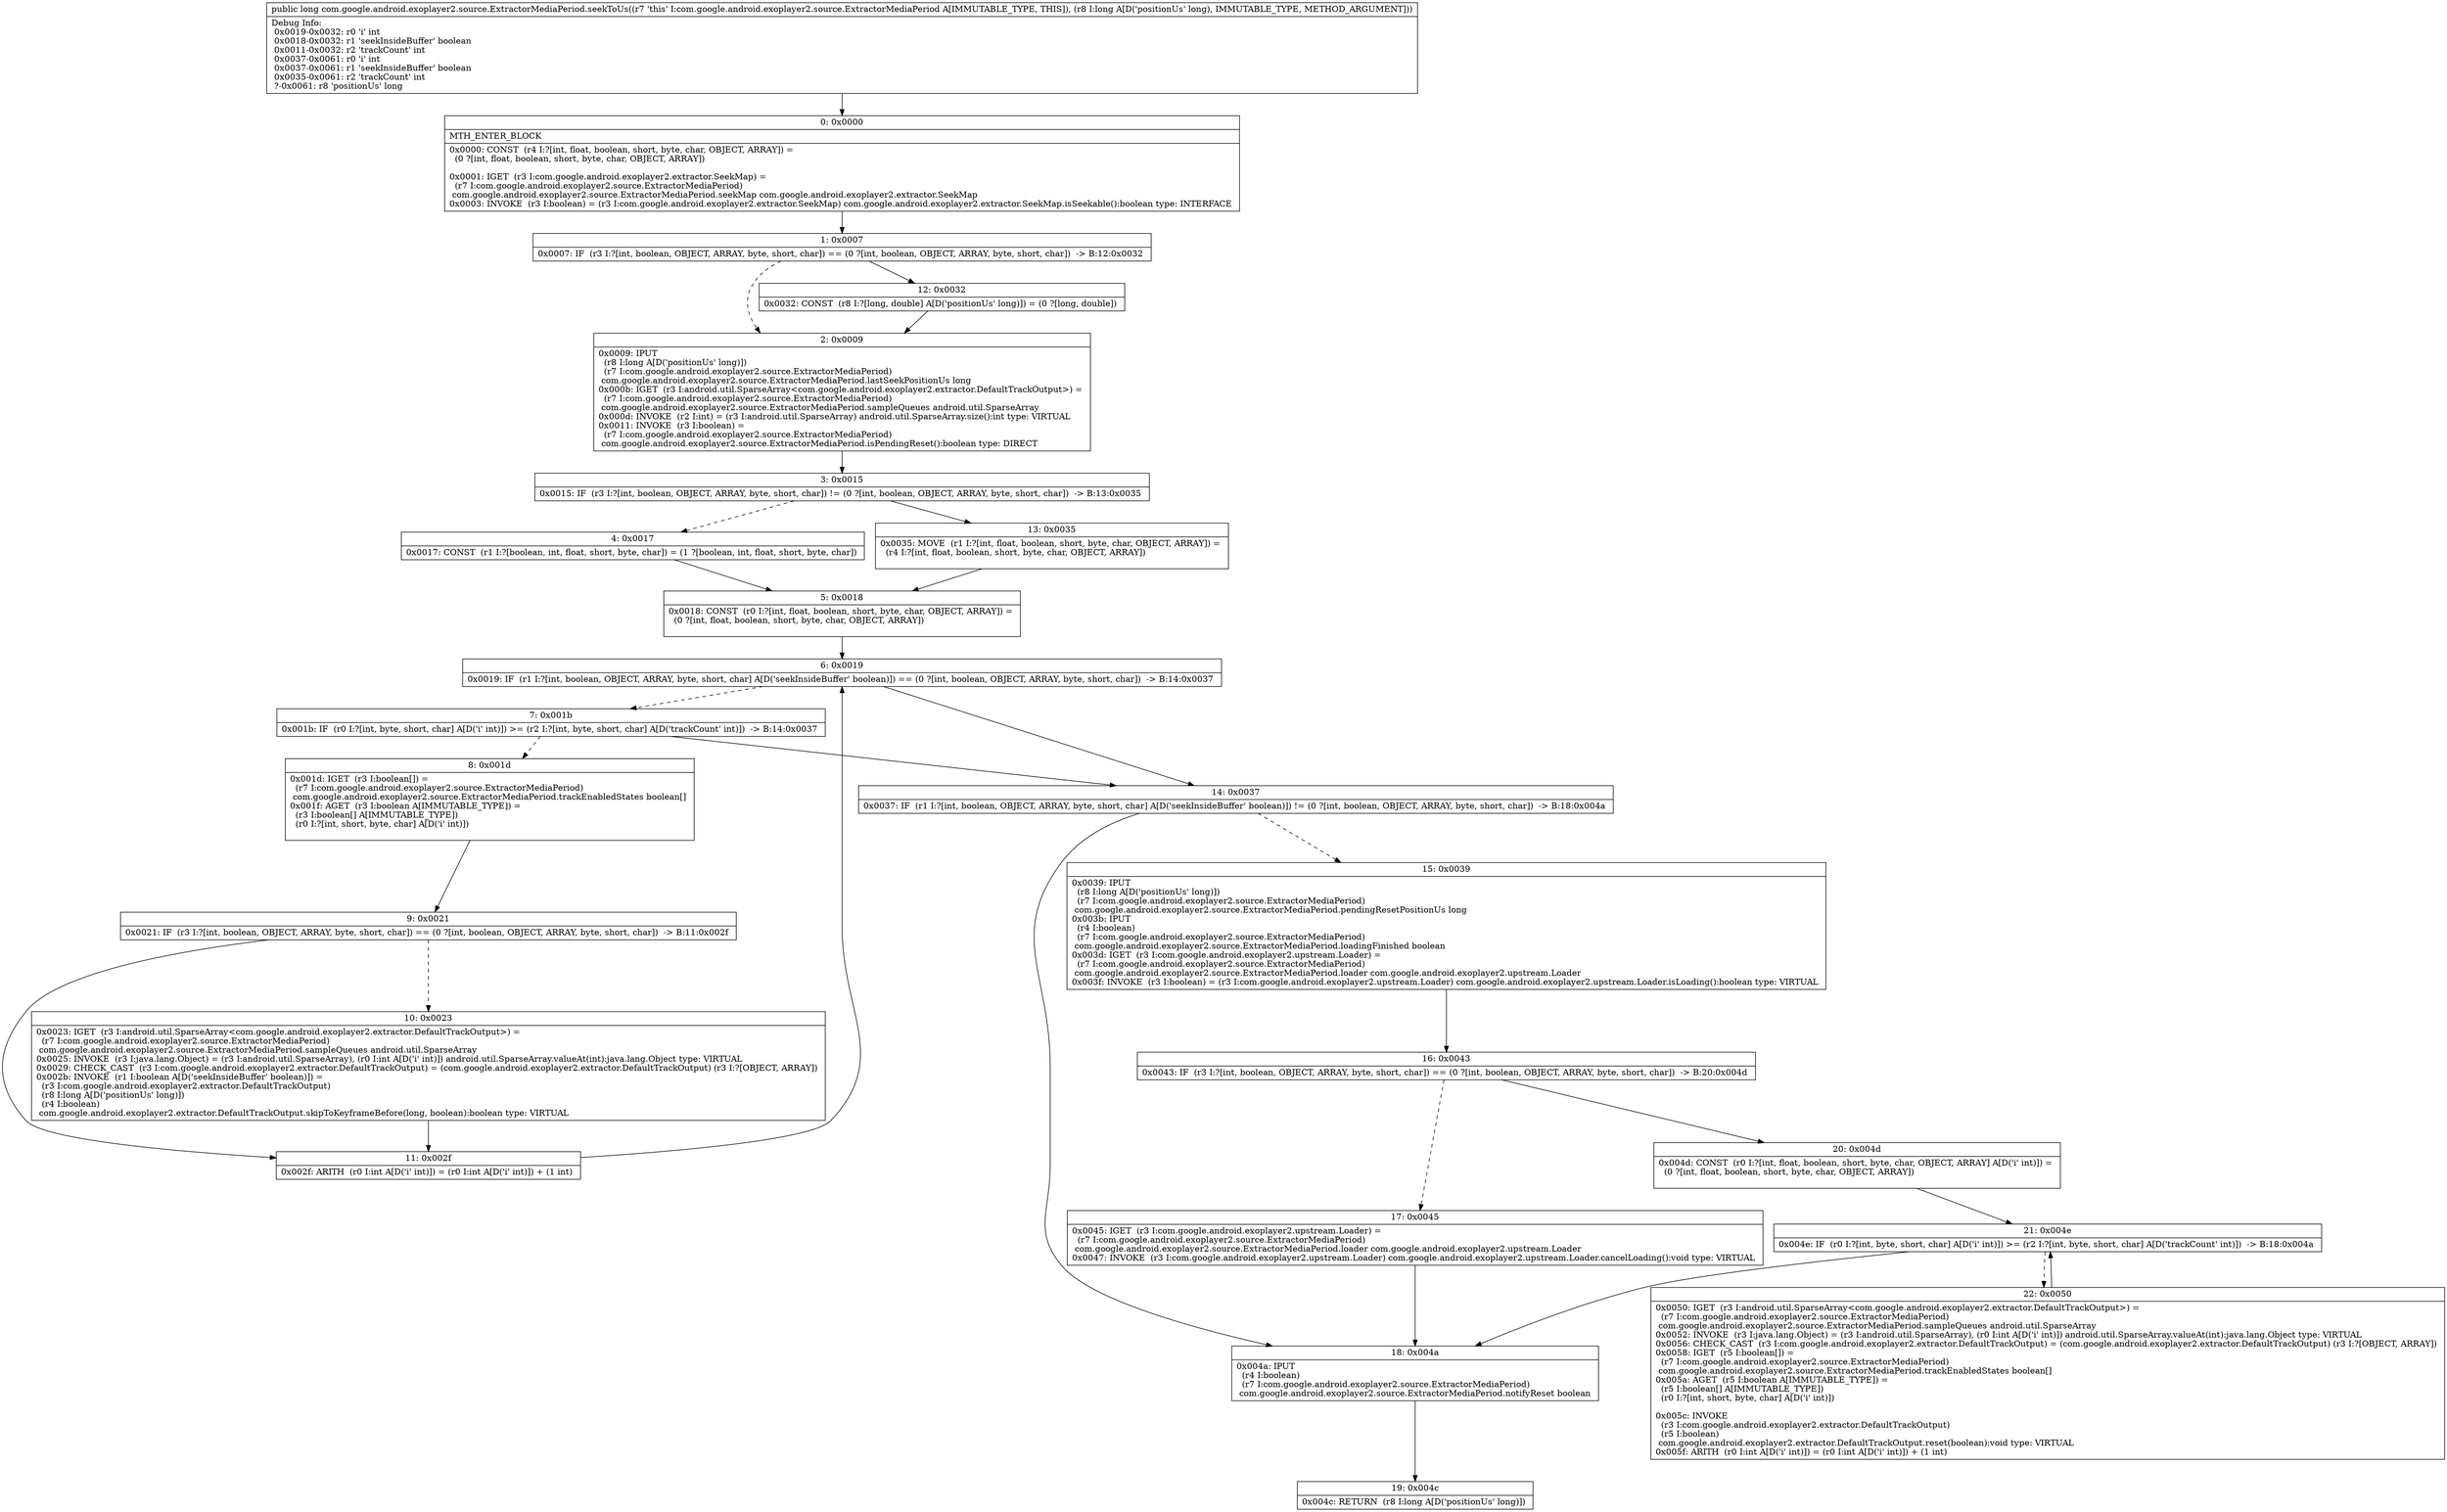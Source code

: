 digraph "CFG forcom.google.android.exoplayer2.source.ExtractorMediaPeriod.seekToUs(J)J" {
Node_0 [shape=record,label="{0\:\ 0x0000|MTH_ENTER_BLOCK\l|0x0000: CONST  (r4 I:?[int, float, boolean, short, byte, char, OBJECT, ARRAY]) = \l  (0 ?[int, float, boolean, short, byte, char, OBJECT, ARRAY])\l \l0x0001: IGET  (r3 I:com.google.android.exoplayer2.extractor.SeekMap) = \l  (r7 I:com.google.android.exoplayer2.source.ExtractorMediaPeriod)\l com.google.android.exoplayer2.source.ExtractorMediaPeriod.seekMap com.google.android.exoplayer2.extractor.SeekMap \l0x0003: INVOKE  (r3 I:boolean) = (r3 I:com.google.android.exoplayer2.extractor.SeekMap) com.google.android.exoplayer2.extractor.SeekMap.isSeekable():boolean type: INTERFACE \l}"];
Node_1 [shape=record,label="{1\:\ 0x0007|0x0007: IF  (r3 I:?[int, boolean, OBJECT, ARRAY, byte, short, char]) == (0 ?[int, boolean, OBJECT, ARRAY, byte, short, char])  \-\> B:12:0x0032 \l}"];
Node_2 [shape=record,label="{2\:\ 0x0009|0x0009: IPUT  \l  (r8 I:long A[D('positionUs' long)])\l  (r7 I:com.google.android.exoplayer2.source.ExtractorMediaPeriod)\l com.google.android.exoplayer2.source.ExtractorMediaPeriod.lastSeekPositionUs long \l0x000b: IGET  (r3 I:android.util.SparseArray\<com.google.android.exoplayer2.extractor.DefaultTrackOutput\>) = \l  (r7 I:com.google.android.exoplayer2.source.ExtractorMediaPeriod)\l com.google.android.exoplayer2.source.ExtractorMediaPeriod.sampleQueues android.util.SparseArray \l0x000d: INVOKE  (r2 I:int) = (r3 I:android.util.SparseArray) android.util.SparseArray.size():int type: VIRTUAL \l0x0011: INVOKE  (r3 I:boolean) = \l  (r7 I:com.google.android.exoplayer2.source.ExtractorMediaPeriod)\l com.google.android.exoplayer2.source.ExtractorMediaPeriod.isPendingReset():boolean type: DIRECT \l}"];
Node_3 [shape=record,label="{3\:\ 0x0015|0x0015: IF  (r3 I:?[int, boolean, OBJECT, ARRAY, byte, short, char]) != (0 ?[int, boolean, OBJECT, ARRAY, byte, short, char])  \-\> B:13:0x0035 \l}"];
Node_4 [shape=record,label="{4\:\ 0x0017|0x0017: CONST  (r1 I:?[boolean, int, float, short, byte, char]) = (1 ?[boolean, int, float, short, byte, char]) \l}"];
Node_5 [shape=record,label="{5\:\ 0x0018|0x0018: CONST  (r0 I:?[int, float, boolean, short, byte, char, OBJECT, ARRAY]) = \l  (0 ?[int, float, boolean, short, byte, char, OBJECT, ARRAY])\l \l}"];
Node_6 [shape=record,label="{6\:\ 0x0019|0x0019: IF  (r1 I:?[int, boolean, OBJECT, ARRAY, byte, short, char] A[D('seekInsideBuffer' boolean)]) == (0 ?[int, boolean, OBJECT, ARRAY, byte, short, char])  \-\> B:14:0x0037 \l}"];
Node_7 [shape=record,label="{7\:\ 0x001b|0x001b: IF  (r0 I:?[int, byte, short, char] A[D('i' int)]) \>= (r2 I:?[int, byte, short, char] A[D('trackCount' int)])  \-\> B:14:0x0037 \l}"];
Node_8 [shape=record,label="{8\:\ 0x001d|0x001d: IGET  (r3 I:boolean[]) = \l  (r7 I:com.google.android.exoplayer2.source.ExtractorMediaPeriod)\l com.google.android.exoplayer2.source.ExtractorMediaPeriod.trackEnabledStates boolean[] \l0x001f: AGET  (r3 I:boolean A[IMMUTABLE_TYPE]) = \l  (r3 I:boolean[] A[IMMUTABLE_TYPE])\l  (r0 I:?[int, short, byte, char] A[D('i' int)])\l \l}"];
Node_9 [shape=record,label="{9\:\ 0x0021|0x0021: IF  (r3 I:?[int, boolean, OBJECT, ARRAY, byte, short, char]) == (0 ?[int, boolean, OBJECT, ARRAY, byte, short, char])  \-\> B:11:0x002f \l}"];
Node_10 [shape=record,label="{10\:\ 0x0023|0x0023: IGET  (r3 I:android.util.SparseArray\<com.google.android.exoplayer2.extractor.DefaultTrackOutput\>) = \l  (r7 I:com.google.android.exoplayer2.source.ExtractorMediaPeriod)\l com.google.android.exoplayer2.source.ExtractorMediaPeriod.sampleQueues android.util.SparseArray \l0x0025: INVOKE  (r3 I:java.lang.Object) = (r3 I:android.util.SparseArray), (r0 I:int A[D('i' int)]) android.util.SparseArray.valueAt(int):java.lang.Object type: VIRTUAL \l0x0029: CHECK_CAST  (r3 I:com.google.android.exoplayer2.extractor.DefaultTrackOutput) = (com.google.android.exoplayer2.extractor.DefaultTrackOutput) (r3 I:?[OBJECT, ARRAY]) \l0x002b: INVOKE  (r1 I:boolean A[D('seekInsideBuffer' boolean)]) = \l  (r3 I:com.google.android.exoplayer2.extractor.DefaultTrackOutput)\l  (r8 I:long A[D('positionUs' long)])\l  (r4 I:boolean)\l com.google.android.exoplayer2.extractor.DefaultTrackOutput.skipToKeyframeBefore(long, boolean):boolean type: VIRTUAL \l}"];
Node_11 [shape=record,label="{11\:\ 0x002f|0x002f: ARITH  (r0 I:int A[D('i' int)]) = (r0 I:int A[D('i' int)]) + (1 int) \l}"];
Node_12 [shape=record,label="{12\:\ 0x0032|0x0032: CONST  (r8 I:?[long, double] A[D('positionUs' long)]) = (0 ?[long, double]) \l}"];
Node_13 [shape=record,label="{13\:\ 0x0035|0x0035: MOVE  (r1 I:?[int, float, boolean, short, byte, char, OBJECT, ARRAY]) = \l  (r4 I:?[int, float, boolean, short, byte, char, OBJECT, ARRAY])\l \l}"];
Node_14 [shape=record,label="{14\:\ 0x0037|0x0037: IF  (r1 I:?[int, boolean, OBJECT, ARRAY, byte, short, char] A[D('seekInsideBuffer' boolean)]) != (0 ?[int, boolean, OBJECT, ARRAY, byte, short, char])  \-\> B:18:0x004a \l}"];
Node_15 [shape=record,label="{15\:\ 0x0039|0x0039: IPUT  \l  (r8 I:long A[D('positionUs' long)])\l  (r7 I:com.google.android.exoplayer2.source.ExtractorMediaPeriod)\l com.google.android.exoplayer2.source.ExtractorMediaPeriod.pendingResetPositionUs long \l0x003b: IPUT  \l  (r4 I:boolean)\l  (r7 I:com.google.android.exoplayer2.source.ExtractorMediaPeriod)\l com.google.android.exoplayer2.source.ExtractorMediaPeriod.loadingFinished boolean \l0x003d: IGET  (r3 I:com.google.android.exoplayer2.upstream.Loader) = \l  (r7 I:com.google.android.exoplayer2.source.ExtractorMediaPeriod)\l com.google.android.exoplayer2.source.ExtractorMediaPeriod.loader com.google.android.exoplayer2.upstream.Loader \l0x003f: INVOKE  (r3 I:boolean) = (r3 I:com.google.android.exoplayer2.upstream.Loader) com.google.android.exoplayer2.upstream.Loader.isLoading():boolean type: VIRTUAL \l}"];
Node_16 [shape=record,label="{16\:\ 0x0043|0x0043: IF  (r3 I:?[int, boolean, OBJECT, ARRAY, byte, short, char]) == (0 ?[int, boolean, OBJECT, ARRAY, byte, short, char])  \-\> B:20:0x004d \l}"];
Node_17 [shape=record,label="{17\:\ 0x0045|0x0045: IGET  (r3 I:com.google.android.exoplayer2.upstream.Loader) = \l  (r7 I:com.google.android.exoplayer2.source.ExtractorMediaPeriod)\l com.google.android.exoplayer2.source.ExtractorMediaPeriod.loader com.google.android.exoplayer2.upstream.Loader \l0x0047: INVOKE  (r3 I:com.google.android.exoplayer2.upstream.Loader) com.google.android.exoplayer2.upstream.Loader.cancelLoading():void type: VIRTUAL \l}"];
Node_18 [shape=record,label="{18\:\ 0x004a|0x004a: IPUT  \l  (r4 I:boolean)\l  (r7 I:com.google.android.exoplayer2.source.ExtractorMediaPeriod)\l com.google.android.exoplayer2.source.ExtractorMediaPeriod.notifyReset boolean \l}"];
Node_19 [shape=record,label="{19\:\ 0x004c|0x004c: RETURN  (r8 I:long A[D('positionUs' long)]) \l}"];
Node_20 [shape=record,label="{20\:\ 0x004d|0x004d: CONST  (r0 I:?[int, float, boolean, short, byte, char, OBJECT, ARRAY] A[D('i' int)]) = \l  (0 ?[int, float, boolean, short, byte, char, OBJECT, ARRAY])\l \l}"];
Node_21 [shape=record,label="{21\:\ 0x004e|0x004e: IF  (r0 I:?[int, byte, short, char] A[D('i' int)]) \>= (r2 I:?[int, byte, short, char] A[D('trackCount' int)])  \-\> B:18:0x004a \l}"];
Node_22 [shape=record,label="{22\:\ 0x0050|0x0050: IGET  (r3 I:android.util.SparseArray\<com.google.android.exoplayer2.extractor.DefaultTrackOutput\>) = \l  (r7 I:com.google.android.exoplayer2.source.ExtractorMediaPeriod)\l com.google.android.exoplayer2.source.ExtractorMediaPeriod.sampleQueues android.util.SparseArray \l0x0052: INVOKE  (r3 I:java.lang.Object) = (r3 I:android.util.SparseArray), (r0 I:int A[D('i' int)]) android.util.SparseArray.valueAt(int):java.lang.Object type: VIRTUAL \l0x0056: CHECK_CAST  (r3 I:com.google.android.exoplayer2.extractor.DefaultTrackOutput) = (com.google.android.exoplayer2.extractor.DefaultTrackOutput) (r3 I:?[OBJECT, ARRAY]) \l0x0058: IGET  (r5 I:boolean[]) = \l  (r7 I:com.google.android.exoplayer2.source.ExtractorMediaPeriod)\l com.google.android.exoplayer2.source.ExtractorMediaPeriod.trackEnabledStates boolean[] \l0x005a: AGET  (r5 I:boolean A[IMMUTABLE_TYPE]) = \l  (r5 I:boolean[] A[IMMUTABLE_TYPE])\l  (r0 I:?[int, short, byte, char] A[D('i' int)])\l \l0x005c: INVOKE  \l  (r3 I:com.google.android.exoplayer2.extractor.DefaultTrackOutput)\l  (r5 I:boolean)\l com.google.android.exoplayer2.extractor.DefaultTrackOutput.reset(boolean):void type: VIRTUAL \l0x005f: ARITH  (r0 I:int A[D('i' int)]) = (r0 I:int A[D('i' int)]) + (1 int) \l}"];
MethodNode[shape=record,label="{public long com.google.android.exoplayer2.source.ExtractorMediaPeriod.seekToUs((r7 'this' I:com.google.android.exoplayer2.source.ExtractorMediaPeriod A[IMMUTABLE_TYPE, THIS]), (r8 I:long A[D('positionUs' long), IMMUTABLE_TYPE, METHOD_ARGUMENT]))  | Debug Info:\l  0x0019\-0x0032: r0 'i' int\l  0x0018\-0x0032: r1 'seekInsideBuffer' boolean\l  0x0011\-0x0032: r2 'trackCount' int\l  0x0037\-0x0061: r0 'i' int\l  0x0037\-0x0061: r1 'seekInsideBuffer' boolean\l  0x0035\-0x0061: r2 'trackCount' int\l  ?\-0x0061: r8 'positionUs' long\l}"];
MethodNode -> Node_0;
Node_0 -> Node_1;
Node_1 -> Node_2[style=dashed];
Node_1 -> Node_12;
Node_2 -> Node_3;
Node_3 -> Node_4[style=dashed];
Node_3 -> Node_13;
Node_4 -> Node_5;
Node_5 -> Node_6;
Node_6 -> Node_7[style=dashed];
Node_6 -> Node_14;
Node_7 -> Node_8[style=dashed];
Node_7 -> Node_14;
Node_8 -> Node_9;
Node_9 -> Node_10[style=dashed];
Node_9 -> Node_11;
Node_10 -> Node_11;
Node_11 -> Node_6;
Node_12 -> Node_2;
Node_13 -> Node_5;
Node_14 -> Node_15[style=dashed];
Node_14 -> Node_18;
Node_15 -> Node_16;
Node_16 -> Node_17[style=dashed];
Node_16 -> Node_20;
Node_17 -> Node_18;
Node_18 -> Node_19;
Node_20 -> Node_21;
Node_21 -> Node_18;
Node_21 -> Node_22[style=dashed];
Node_22 -> Node_21;
}

